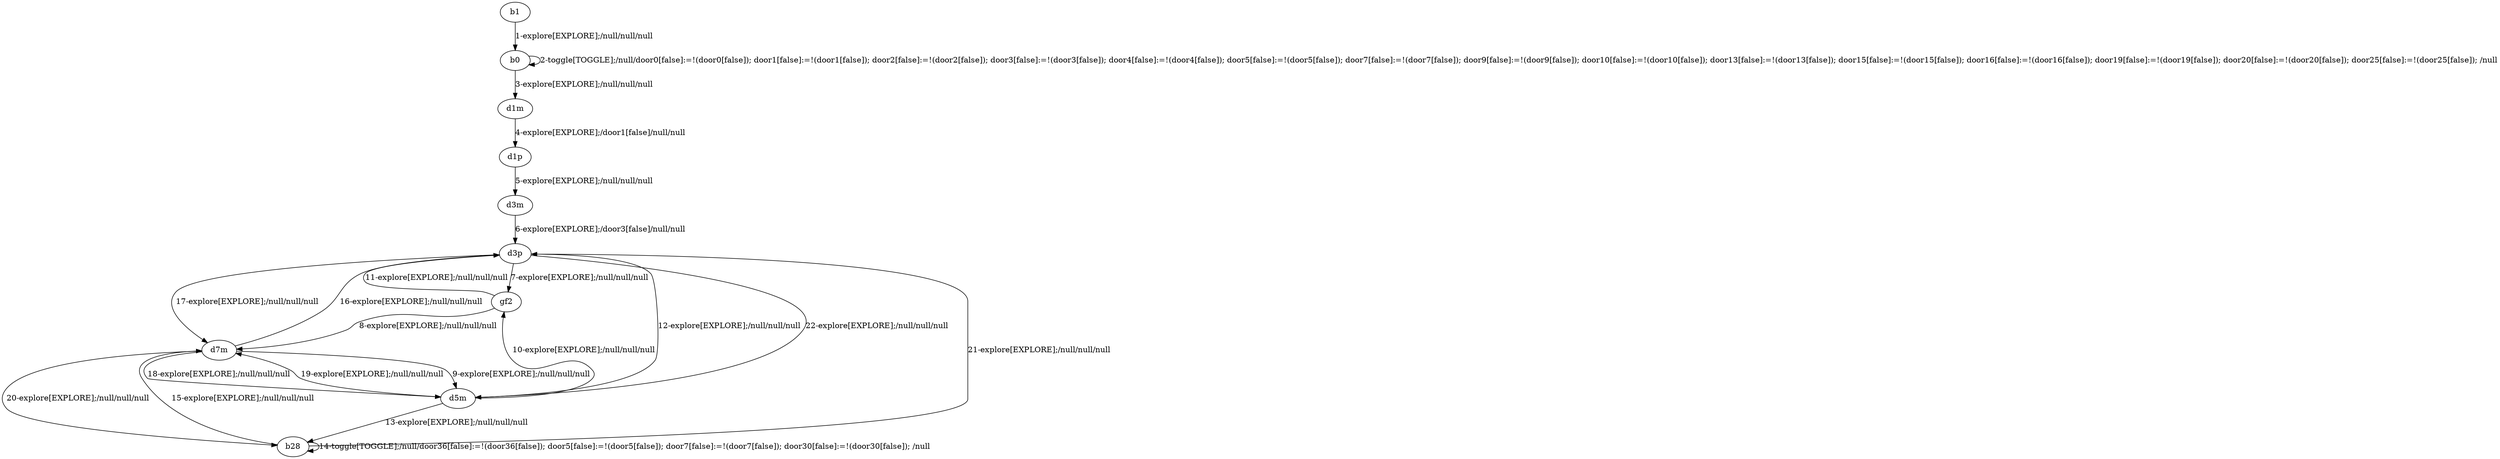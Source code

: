 # Total number of goals covered by this test: 2
# b28 --> d7m
# b28 --> b28

digraph g {
"b1" -> "b0" [label = "1-explore[EXPLORE];/null/null/null"];
"b0" -> "b0" [label = "2-toggle[TOGGLE];/null/door0[false]:=!(door0[false]); door1[false]:=!(door1[false]); door2[false]:=!(door2[false]); door3[false]:=!(door3[false]); door4[false]:=!(door4[false]); door5[false]:=!(door5[false]); door7[false]:=!(door7[false]); door9[false]:=!(door9[false]); door10[false]:=!(door10[false]); door13[false]:=!(door13[false]); door15[false]:=!(door15[false]); door16[false]:=!(door16[false]); door19[false]:=!(door19[false]); door20[false]:=!(door20[false]); door25[false]:=!(door25[false]); /null"];
"b0" -> "d1m" [label = "3-explore[EXPLORE];/null/null/null"];
"d1m" -> "d1p" [label = "4-explore[EXPLORE];/door1[false]/null/null"];
"d1p" -> "d3m" [label = "5-explore[EXPLORE];/null/null/null"];
"d3m" -> "d3p" [label = "6-explore[EXPLORE];/door3[false]/null/null"];
"d3p" -> "gf2" [label = "7-explore[EXPLORE];/null/null/null"];
"gf2" -> "d7m" [label = "8-explore[EXPLORE];/null/null/null"];
"d7m" -> "d5m" [label = "9-explore[EXPLORE];/null/null/null"];
"d5m" -> "gf2" [label = "10-explore[EXPLORE];/null/null/null"];
"gf2" -> "d3p" [label = "11-explore[EXPLORE];/null/null/null"];
"d3p" -> "d5m" [label = "12-explore[EXPLORE];/null/null/null"];
"d5m" -> "b28" [label = "13-explore[EXPLORE];/null/null/null"];
"b28" -> "b28" [label = "14-toggle[TOGGLE];/null/door36[false]:=!(door36[false]); door5[false]:=!(door5[false]); door7[false]:=!(door7[false]); door30[false]:=!(door30[false]); /null"];
"b28" -> "d7m" [label = "15-explore[EXPLORE];/null/null/null"];
"d7m" -> "d3p" [label = "16-explore[EXPLORE];/null/null/null"];
"d3p" -> "d7m" [label = "17-explore[EXPLORE];/null/null/null"];
"d7m" -> "d5m" [label = "18-explore[EXPLORE];/null/null/null"];
"d5m" -> "d7m" [label = "19-explore[EXPLORE];/null/null/null"];
"d7m" -> "b28" [label = "20-explore[EXPLORE];/null/null/null"];
"b28" -> "d3p" [label = "21-explore[EXPLORE];/null/null/null"];
"d3p" -> "d5m" [label = "22-explore[EXPLORE];/null/null/null"];
}